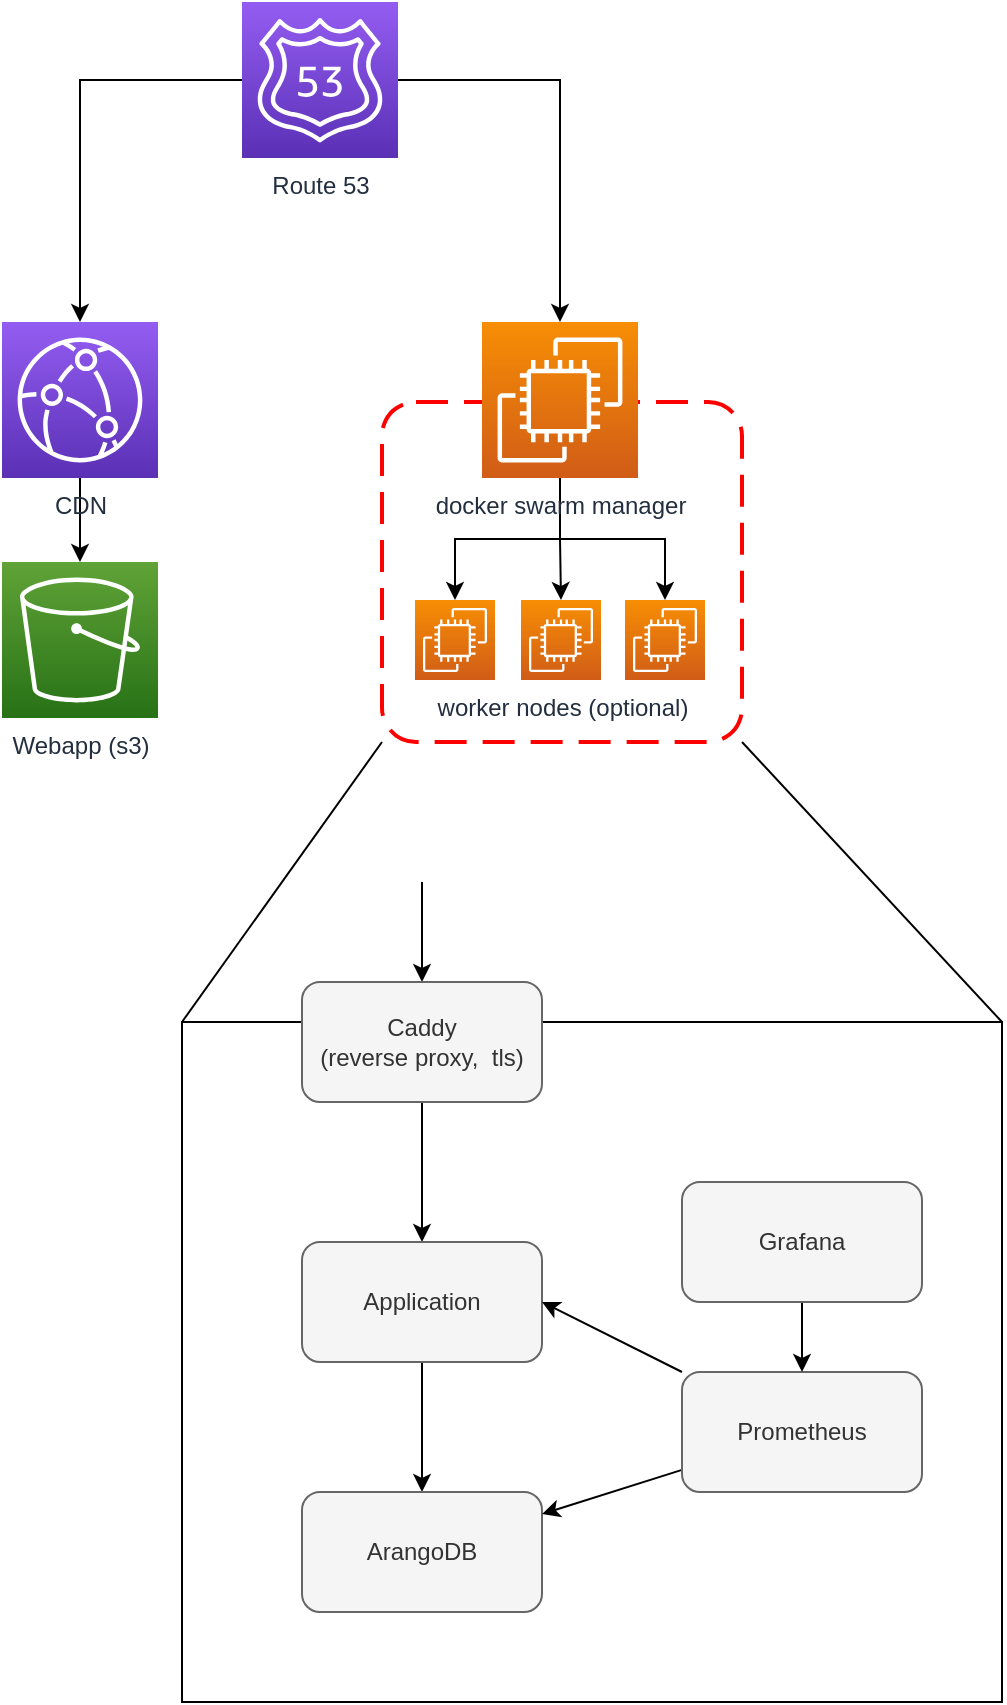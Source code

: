 <mxfile version="20.4.2" type="device"><diagram id="u2sKfRAOZDFyAOfuWUoE" name="Page-1"><mxGraphModel dx="1696" dy="1119" grid="1" gridSize="10" guides="1" tooltips="1" connect="1" arrows="1" fold="1" page="1" pageScale="1" pageWidth="850" pageHeight="1100" math="0" shadow="0"><root><mxCell id="0"/><mxCell id="1" parent="0"/><mxCell id="sstui3noqiRr39rFzm8T-31" style="edgeStyle=none;rounded=0;orthogonalLoop=1;jettySize=auto;html=1;entryX=0;entryY=0;entryDx=0;entryDy=0;exitX=0;exitY=1;exitDx=0;exitDy=0;endArrow=none;endFill=0;" edge="1" parent="1" source="sstui3noqiRr39rFzm8T-16" target="sstui3noqiRr39rFzm8T-18"><mxGeometry relative="1" as="geometry"/></mxCell><mxCell id="sstui3noqiRr39rFzm8T-32" style="edgeStyle=none;rounded=0;orthogonalLoop=1;jettySize=auto;html=1;exitX=1;exitY=1;exitDx=0;exitDy=0;entryX=1;entryY=0;entryDx=0;entryDy=0;endArrow=none;endFill=0;" edge="1" parent="1" source="sstui3noqiRr39rFzm8T-16" target="sstui3noqiRr39rFzm8T-18"><mxGeometry relative="1" as="geometry"/></mxCell><mxCell id="sstui3noqiRr39rFzm8T-16" value="" style="rounded=1;arcSize=10;dashed=1;strokeColor=#ff0000;fillColor=none;gradientColor=none;dashPattern=8 4;strokeWidth=2;" vertex="1" parent="1"><mxGeometry x="365" y="325" width="180" height="170" as="geometry"/></mxCell><mxCell id="sstui3noqiRr39rFzm8T-6" style="rounded=0;orthogonalLoop=1;jettySize=auto;html=1;edgeStyle=orthogonalEdgeStyle;" edge="1" parent="1" source="sstui3noqiRr39rFzm8T-1" target="sstui3noqiRr39rFzm8T-2"><mxGeometry relative="1" as="geometry"/></mxCell><mxCell id="sstui3noqiRr39rFzm8T-13" style="edgeStyle=orthogonalEdgeStyle;rounded=0;orthogonalLoop=1;jettySize=auto;html=1;" edge="1" parent="1" source="sstui3noqiRr39rFzm8T-1" target="sstui3noqiRr39rFzm8T-4"><mxGeometry relative="1" as="geometry"/></mxCell><mxCell id="sstui3noqiRr39rFzm8T-1" value="Route 53" style="sketch=0;points=[[0,0,0],[0.25,0,0],[0.5,0,0],[0.75,0,0],[1,0,0],[0,1,0],[0.25,1,0],[0.5,1,0],[0.75,1,0],[1,1,0],[0,0.25,0],[0,0.5,0],[0,0.75,0],[1,0.25,0],[1,0.5,0],[1,0.75,0]];outlineConnect=0;fontColor=#232F3E;gradientColor=#945DF2;gradientDirection=north;fillColor=#5A30B5;strokeColor=#ffffff;dashed=0;verticalLabelPosition=bottom;verticalAlign=top;align=center;html=1;fontSize=12;fontStyle=0;aspect=fixed;shape=mxgraph.aws4.resourceIcon;resIcon=mxgraph.aws4.route_53;" vertex="1" parent="1"><mxGeometry x="295" y="125" width="78" height="78" as="geometry"/></mxCell><mxCell id="sstui3noqiRr39rFzm8T-5" style="edgeStyle=orthogonalEdgeStyle;rounded=0;orthogonalLoop=1;jettySize=auto;html=1;" edge="1" parent="1" source="sstui3noqiRr39rFzm8T-2" target="sstui3noqiRr39rFzm8T-3"><mxGeometry relative="1" as="geometry"/></mxCell><mxCell id="sstui3noqiRr39rFzm8T-2" value="CDN" style="sketch=0;points=[[0,0,0],[0.25,0,0],[0.5,0,0],[0.75,0,0],[1,0,0],[0,1,0],[0.25,1,0],[0.5,1,0],[0.75,1,0],[1,1,0],[0,0.25,0],[0,0.5,0],[0,0.75,0],[1,0.25,0],[1,0.5,0],[1,0.75,0]];outlineConnect=0;fontColor=#232F3E;gradientColor=#945DF2;gradientDirection=north;fillColor=#5A30B5;strokeColor=#ffffff;dashed=0;verticalLabelPosition=bottom;verticalAlign=top;align=center;html=1;fontSize=12;fontStyle=0;aspect=fixed;shape=mxgraph.aws4.resourceIcon;resIcon=mxgraph.aws4.cloudfront;" vertex="1" parent="1"><mxGeometry x="175" y="285" width="78" height="78" as="geometry"/></mxCell><mxCell id="sstui3noqiRr39rFzm8T-3" value="Webapp (s3)" style="sketch=0;points=[[0,0,0],[0.25,0,0],[0.5,0,0],[0.75,0,0],[1,0,0],[0,1,0],[0.25,1,0],[0.5,1,0],[0.75,1,0],[1,1,0],[0,0.25,0],[0,0.5,0],[0,0.75,0],[1,0.25,0],[1,0.5,0],[1,0.75,0]];outlineConnect=0;fontColor=#232F3E;gradientColor=#60A337;gradientDirection=north;fillColor=#277116;strokeColor=#ffffff;dashed=0;verticalLabelPosition=bottom;verticalAlign=top;align=center;html=1;fontSize=12;fontStyle=0;aspect=fixed;shape=mxgraph.aws4.resourceIcon;resIcon=mxgraph.aws4.s3;" vertex="1" parent="1"><mxGeometry x="175" y="405" width="78" height="78" as="geometry"/></mxCell><mxCell id="sstui3noqiRr39rFzm8T-10" style="edgeStyle=orthogonalEdgeStyle;rounded=0;orthogonalLoop=1;jettySize=auto;html=1;" edge="1" parent="1" source="sstui3noqiRr39rFzm8T-4" target="sstui3noqiRr39rFzm8T-7"><mxGeometry relative="1" as="geometry"/></mxCell><mxCell id="sstui3noqiRr39rFzm8T-11" style="edgeStyle=orthogonalEdgeStyle;rounded=0;orthogonalLoop=1;jettySize=auto;html=1;" edge="1" parent="1" source="sstui3noqiRr39rFzm8T-4" target="sstui3noqiRr39rFzm8T-8"><mxGeometry relative="1" as="geometry"/></mxCell><mxCell id="sstui3noqiRr39rFzm8T-12" style="edgeStyle=orthogonalEdgeStyle;rounded=0;orthogonalLoop=1;jettySize=auto;html=1;" edge="1" parent="1" source="sstui3noqiRr39rFzm8T-4" target="sstui3noqiRr39rFzm8T-9"><mxGeometry relative="1" as="geometry"/></mxCell><mxCell id="sstui3noqiRr39rFzm8T-4" value="docker swarm manager" style="sketch=0;points=[[0,0,0],[0.25,0,0],[0.5,0,0],[0.75,0,0],[1,0,0],[0,1,0],[0.25,1,0],[0.5,1,0],[0.75,1,0],[1,1,0],[0,0.25,0],[0,0.5,0],[0,0.75,0],[1,0.25,0],[1,0.5,0],[1,0.75,0]];outlineConnect=0;fontColor=#232F3E;gradientColor=#F78E04;gradientDirection=north;fillColor=#D05C17;strokeColor=#ffffff;dashed=0;verticalLabelPosition=bottom;verticalAlign=top;align=center;html=1;fontSize=12;fontStyle=0;aspect=fixed;shape=mxgraph.aws4.resourceIcon;resIcon=mxgraph.aws4.ec2;" vertex="1" parent="1"><mxGeometry x="415" y="285" width="78" height="78" as="geometry"/></mxCell><mxCell id="sstui3noqiRr39rFzm8T-7" value="" style="sketch=0;points=[[0,0,0],[0.25,0,0],[0.5,0,0],[0.75,0,0],[1,0,0],[0,1,0],[0.25,1,0],[0.5,1,0],[0.75,1,0],[1,1,0],[0,0.25,0],[0,0.5,0],[0,0.75,0],[1,0.25,0],[1,0.5,0],[1,0.75,0]];outlineConnect=0;fontColor=#232F3E;gradientColor=#F78E04;gradientDirection=north;fillColor=#D05C17;strokeColor=#ffffff;dashed=0;verticalLabelPosition=bottom;verticalAlign=top;align=center;html=1;fontSize=12;fontStyle=0;aspect=fixed;shape=mxgraph.aws4.resourceIcon;resIcon=mxgraph.aws4.ec2;" vertex="1" parent="1"><mxGeometry x="381.5" y="424" width="40" height="40" as="geometry"/></mxCell><mxCell id="sstui3noqiRr39rFzm8T-8" value="worker nodes (optional)" style="sketch=0;points=[[0,0,0],[0.25,0,0],[0.5,0,0],[0.75,0,0],[1,0,0],[0,1,0],[0.25,1,0],[0.5,1,0],[0.75,1,0],[1,1,0],[0,0.25,0],[0,0.5,0],[0,0.75,0],[1,0.25,0],[1,0.5,0],[1,0.75,0]];outlineConnect=0;fontColor=#232F3E;gradientColor=#F78E04;gradientDirection=north;fillColor=#D05C17;strokeColor=#ffffff;dashed=0;verticalLabelPosition=bottom;verticalAlign=top;align=center;html=1;fontSize=12;fontStyle=0;aspect=fixed;shape=mxgraph.aws4.resourceIcon;resIcon=mxgraph.aws4.ec2;" vertex="1" parent="1"><mxGeometry x="434.5" y="424" width="40" height="40" as="geometry"/></mxCell><mxCell id="sstui3noqiRr39rFzm8T-9" value="" style="sketch=0;points=[[0,0,0],[0.25,0,0],[0.5,0,0],[0.75,0,0],[1,0,0],[0,1,0],[0.25,1,0],[0.5,1,0],[0.75,1,0],[1,1,0],[0,0.25,0],[0,0.5,0],[0,0.75,0],[1,0.25,0],[1,0.5,0],[1,0.75,0]];outlineConnect=0;fontColor=#232F3E;gradientColor=#F78E04;gradientDirection=north;fillColor=#D05C17;strokeColor=#ffffff;dashed=0;verticalLabelPosition=bottom;verticalAlign=top;align=center;html=1;fontSize=12;fontStyle=0;aspect=fixed;shape=mxgraph.aws4.resourceIcon;resIcon=mxgraph.aws4.ec2;" vertex="1" parent="1"><mxGeometry x="486.5" y="424" width="40" height="40" as="geometry"/></mxCell><mxCell id="sstui3noqiRr39rFzm8T-18" value="" style="rounded=0;whiteSpace=wrap;html=1;" vertex="1" parent="1"><mxGeometry x="265" y="635" width="410" height="340" as="geometry"/></mxCell><mxCell id="sstui3noqiRr39rFzm8T-22" style="edgeStyle=orthogonalEdgeStyle;rounded=0;orthogonalLoop=1;jettySize=auto;html=1;" edge="1" parent="1" source="sstui3noqiRr39rFzm8T-19" target="sstui3noqiRr39rFzm8T-20"><mxGeometry relative="1" as="geometry"/></mxCell><mxCell id="sstui3noqiRr39rFzm8T-33" style="edgeStyle=none;rounded=0;orthogonalLoop=1;jettySize=auto;html=1;endArrow=none;endFill=0;startArrow=classic;startFill=1;" edge="1" parent="1" source="sstui3noqiRr39rFzm8T-19"><mxGeometry relative="1" as="geometry"><mxPoint x="385" y="565" as="targetPoint"/></mxGeometry></mxCell><mxCell id="sstui3noqiRr39rFzm8T-19" value="&lt;div&gt;Caddy&lt;/div&gt;(reverse proxy,&amp;nbsp; tls)" style="rounded=1;whiteSpace=wrap;html=1;fillColor=#f5f5f5;fontColor=#333333;strokeColor=#666666;" vertex="1" parent="1"><mxGeometry x="325" y="615" width="120" height="60" as="geometry"/></mxCell><mxCell id="sstui3noqiRr39rFzm8T-23" style="edgeStyle=orthogonalEdgeStyle;rounded=0;orthogonalLoop=1;jettySize=auto;html=1;" edge="1" parent="1" source="sstui3noqiRr39rFzm8T-20" target="sstui3noqiRr39rFzm8T-21"><mxGeometry relative="1" as="geometry"/></mxCell><mxCell id="sstui3noqiRr39rFzm8T-20" value="Application" style="rounded=1;whiteSpace=wrap;html=1;fillColor=#f5f5f5;fontColor=#333333;strokeColor=#666666;" vertex="1" parent="1"><mxGeometry x="325" y="745" width="120" height="60" as="geometry"/></mxCell><mxCell id="sstui3noqiRr39rFzm8T-21" value="ArangoDB" style="rounded=1;whiteSpace=wrap;html=1;fillColor=#f5f5f5;fontColor=#333333;strokeColor=#666666;" vertex="1" parent="1"><mxGeometry x="325" y="870" width="120" height="60" as="geometry"/></mxCell><mxCell id="sstui3noqiRr39rFzm8T-29" style="rounded=0;orthogonalLoop=1;jettySize=auto;html=1;entryX=1;entryY=0.5;entryDx=0;entryDy=0;" edge="1" parent="1" source="sstui3noqiRr39rFzm8T-24" target="sstui3noqiRr39rFzm8T-20"><mxGeometry relative="1" as="geometry"/></mxCell><mxCell id="sstui3noqiRr39rFzm8T-30" style="edgeStyle=none;rounded=0;orthogonalLoop=1;jettySize=auto;html=1;" edge="1" parent="1" source="sstui3noqiRr39rFzm8T-24" target="sstui3noqiRr39rFzm8T-21"><mxGeometry relative="1" as="geometry"/></mxCell><mxCell id="sstui3noqiRr39rFzm8T-24" value="Prometheus" style="rounded=1;whiteSpace=wrap;html=1;fillColor=#f5f5f5;fontColor=#333333;strokeColor=#666666;" vertex="1" parent="1"><mxGeometry x="515" y="810" width="120" height="60" as="geometry"/></mxCell><mxCell id="sstui3noqiRr39rFzm8T-28" style="edgeStyle=orthogonalEdgeStyle;rounded=0;orthogonalLoop=1;jettySize=auto;html=1;" edge="1" parent="1" source="sstui3noqiRr39rFzm8T-27" target="sstui3noqiRr39rFzm8T-24"><mxGeometry relative="1" as="geometry"/></mxCell><mxCell id="sstui3noqiRr39rFzm8T-27" value="Grafana" style="rounded=1;whiteSpace=wrap;html=1;fillColor=#f5f5f5;fontColor=#333333;strokeColor=#666666;" vertex="1" parent="1"><mxGeometry x="515" y="715" width="120" height="60" as="geometry"/></mxCell></root></mxGraphModel></diagram></mxfile>